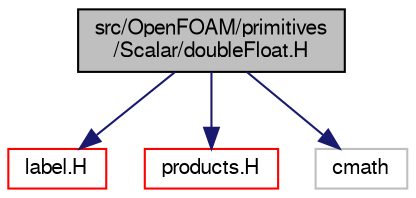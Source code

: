 digraph "src/OpenFOAM/primitives/Scalar/doubleFloat.H"
{
  bgcolor="transparent";
  edge [fontname="FreeSans",fontsize="10",labelfontname="FreeSans",labelfontsize="10"];
  node [fontname="FreeSans",fontsize="10",shape=record];
  Node0 [label="src/OpenFOAM/primitives\l/Scalar/doubleFloat.H",height=0.2,width=0.4,color="black", fillcolor="grey75", style="filled", fontcolor="black"];
  Node0 -> Node1 [color="midnightblue",fontsize="10",style="solid",fontname="FreeSans"];
  Node1 [label="label.H",height=0.2,width=0.4,color="red",URL="$a12371.html"];
  Node0 -> Node7 [color="midnightblue",fontsize="10",style="solid",fontname="FreeSans"];
  Node7 [label="products.H",height=0.2,width=0.4,color="red",URL="$a12857.html",tooltip="Traits classes for inner and outer products of primitives. "];
  Node0 -> Node8 [color="midnightblue",fontsize="10",style="solid",fontname="FreeSans"];
  Node8 [label="cmath",height=0.2,width=0.4,color="grey75"];
}
